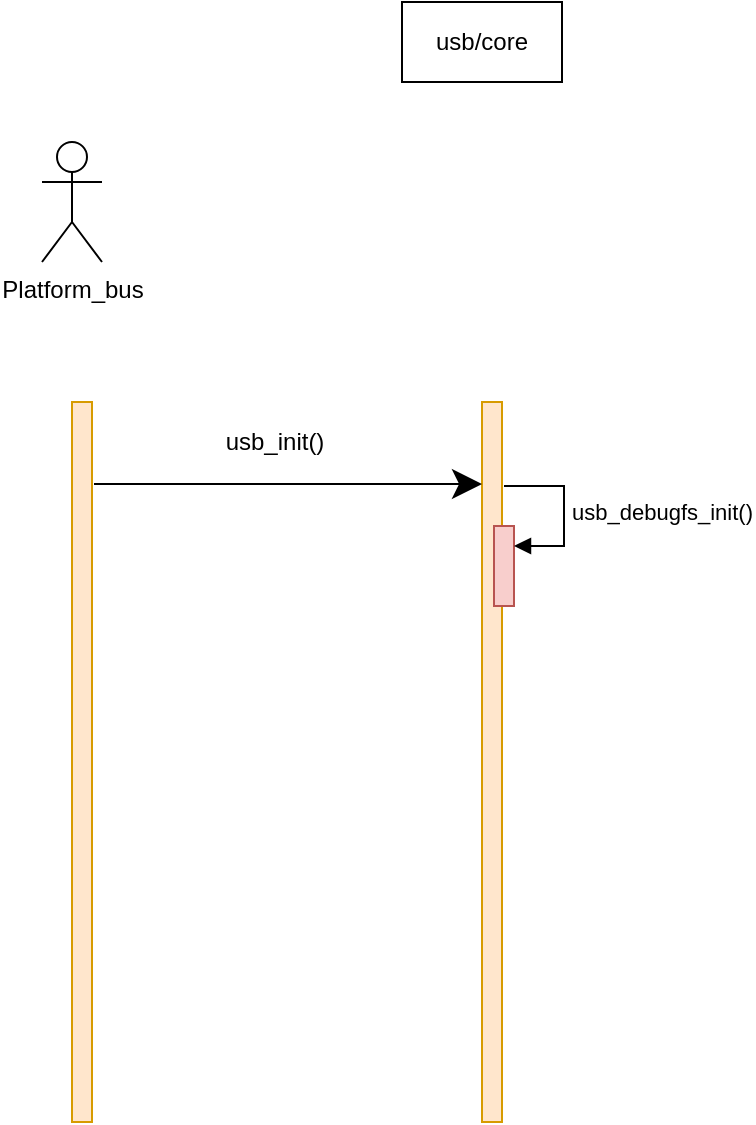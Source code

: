 <mxfile version="21.8.2" type="github">
  <diagram name="USBCore" id="3T-yHPeF6XV3hYMny7rR">
    <mxGraphModel dx="1420" dy="770" grid="1" gridSize="10" guides="1" tooltips="1" connect="1" arrows="1" fold="1" page="1" pageScale="1" pageWidth="1169" pageHeight="827" math="0" shadow="0">
      <root>
        <mxCell id="0" />
        <mxCell id="1" parent="0" />
        <mxCell id="qCejchfYv6QgmL-s5eRY-1" value="usb/core" style="rounded=0;whiteSpace=wrap;html=1;" vertex="1" parent="1">
          <mxGeometry x="320" y="80" width="80" height="40" as="geometry" />
        </mxCell>
        <mxCell id="qCejchfYv6QgmL-s5eRY-2" value="Platform_bus" style="shape=umlActor;verticalLabelPosition=bottom;verticalAlign=top;html=1;" vertex="1" parent="1">
          <mxGeometry x="140" y="150" width="30" height="60" as="geometry" />
        </mxCell>
        <mxCell id="qCejchfYv6QgmL-s5eRY-3" value="" style="html=1;points=[[0,0,0,0,5],[0,1,0,0,-5],[1,0,0,0,5],[1,1,0,0,-5]];perimeter=orthogonalPerimeter;outlineConnect=0;targetShapes=umlLifeline;portConstraint=eastwest;newEdgeStyle={&quot;curved&quot;:0,&quot;rounded&quot;:0};fillColor=#ffe6cc;strokeColor=#d79b00;" vertex="1" parent="1">
          <mxGeometry x="155" y="280" width="10" height="360" as="geometry" />
        </mxCell>
        <mxCell id="qCejchfYv6QgmL-s5eRY-10" value="" style="html=1;points=[[0,0,0,0,5],[0,1,0,0,-5],[1,0,0,0,5],[1,1,0,0,-5]];perimeter=orthogonalPerimeter;outlineConnect=0;targetShapes=umlLifeline;portConstraint=eastwest;newEdgeStyle={&quot;curved&quot;:0,&quot;rounded&quot;:0};fillColor=#ffe6cc;strokeColor=#d79b00;" vertex="1" parent="1">
          <mxGeometry x="360" y="280" width="10" height="360" as="geometry" />
        </mxCell>
        <mxCell id="qCejchfYv6QgmL-s5eRY-13" value="" style="endArrow=classic;endFill=1;endSize=12;html=1;rounded=0;" edge="1" parent="1" target="qCejchfYv6QgmL-s5eRY-10">
          <mxGeometry width="160" relative="1" as="geometry">
            <mxPoint x="166" y="321" as="sourcePoint" />
            <mxPoint x="326" y="321" as="targetPoint" />
          </mxGeometry>
        </mxCell>
        <mxCell id="qCejchfYv6QgmL-s5eRY-14" value="usb_init()" style="text;html=1;align=center;verticalAlign=middle;resizable=0;points=[];autosize=1;strokeColor=none;fillColor=none;" vertex="1" parent="1">
          <mxGeometry x="221" y="285" width="70" height="30" as="geometry" />
        </mxCell>
        <mxCell id="qCejchfYv6QgmL-s5eRY-16" value="" style="html=1;points=[[0,0,0,0,5],[0,1,0,0,-5],[1,0,0,0,5],[1,1,0,0,-5]];perimeter=orthogonalPerimeter;outlineConnect=0;targetShapes=umlLifeline;portConstraint=eastwest;newEdgeStyle={&quot;curved&quot;:0,&quot;rounded&quot;:0};fillColor=#f8cecc;strokeColor=#b85450;" vertex="1" parent="1">
          <mxGeometry x="366" y="342" width="10" height="40" as="geometry" />
        </mxCell>
        <mxCell id="qCejchfYv6QgmL-s5eRY-17" value="usb_debugfs_init()" style="html=1;align=left;spacingLeft=2;endArrow=block;rounded=0;edgeStyle=orthogonalEdgeStyle;curved=0;rounded=0;" edge="1" target="qCejchfYv6QgmL-s5eRY-16" parent="1">
          <mxGeometry relative="1" as="geometry">
            <mxPoint x="371" y="322" as="sourcePoint" />
            <Array as="points">
              <mxPoint x="401" y="352" />
            </Array>
          </mxGeometry>
        </mxCell>
      </root>
    </mxGraphModel>
  </diagram>
</mxfile>
